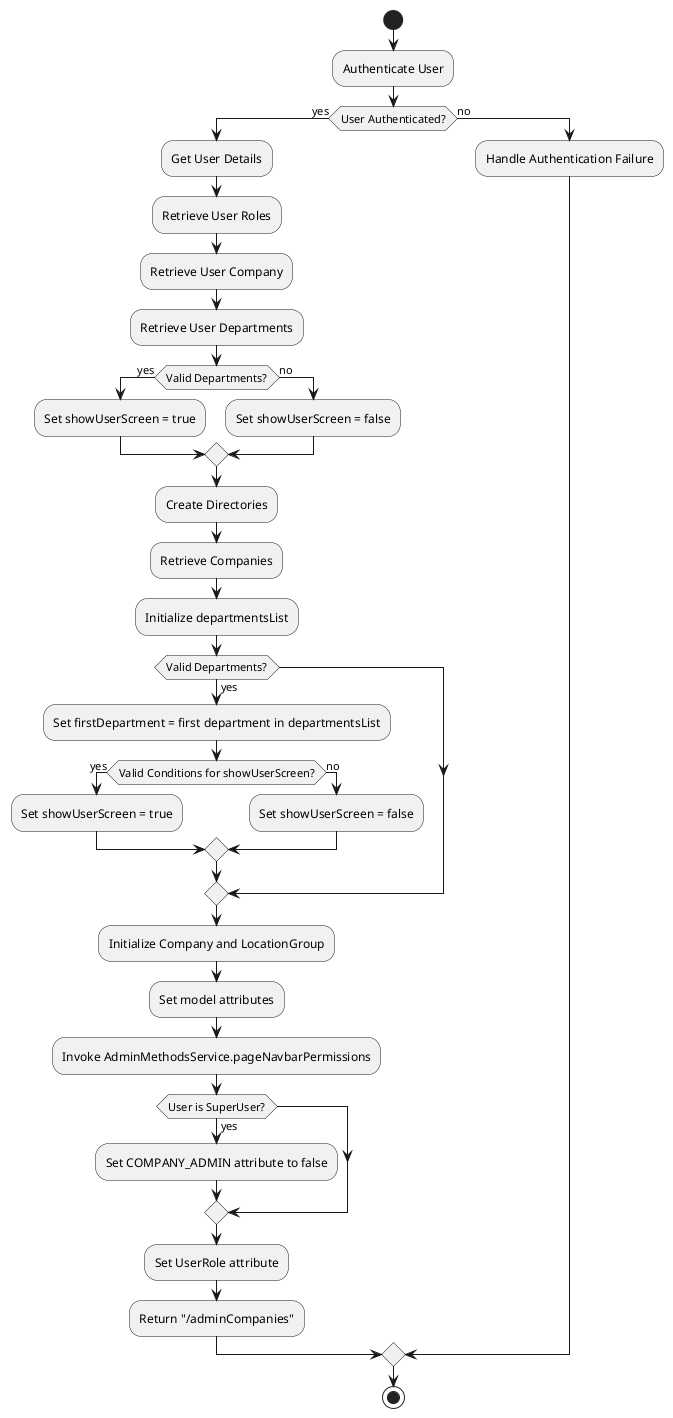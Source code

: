 @startuml
|Main Flow|
start
:Authenticate User;
if (User Authenticated?) then (yes)
  :Get User Details;
  :Retrieve User Roles;
  :Retrieve User Company;
  :Retrieve User Departments;
  if (Valid Departments?) then (yes)
    :Set showUserScreen = true;
  else (no)
    :Set showUserScreen = false;
  endif
  :Create Directories;
  :Retrieve Companies;
  :Initialize departmentsList;
  if (Valid Departments?) then (yes)
    :Set firstDepartment = first department in departmentsList;
    if (Valid Conditions for showUserScreen?) then (yes)
      :Set showUserScreen = true;
    else (no)
      :Set showUserScreen = false;
    endif
  endif
  :Initialize Company and LocationGroup;
  :Set model attributes;
  :Invoke AdminMethodsService.pageNavbarPermissions;
  if (User is SuperUser?) then (yes)
    :Set COMPANY_ADMIN attribute to false;
  endif
  :Set UserRole attribute;
  :Return "/adminCompanies";
else (no)
  :Handle Authentication Failure;
endif
stop
@enduml
